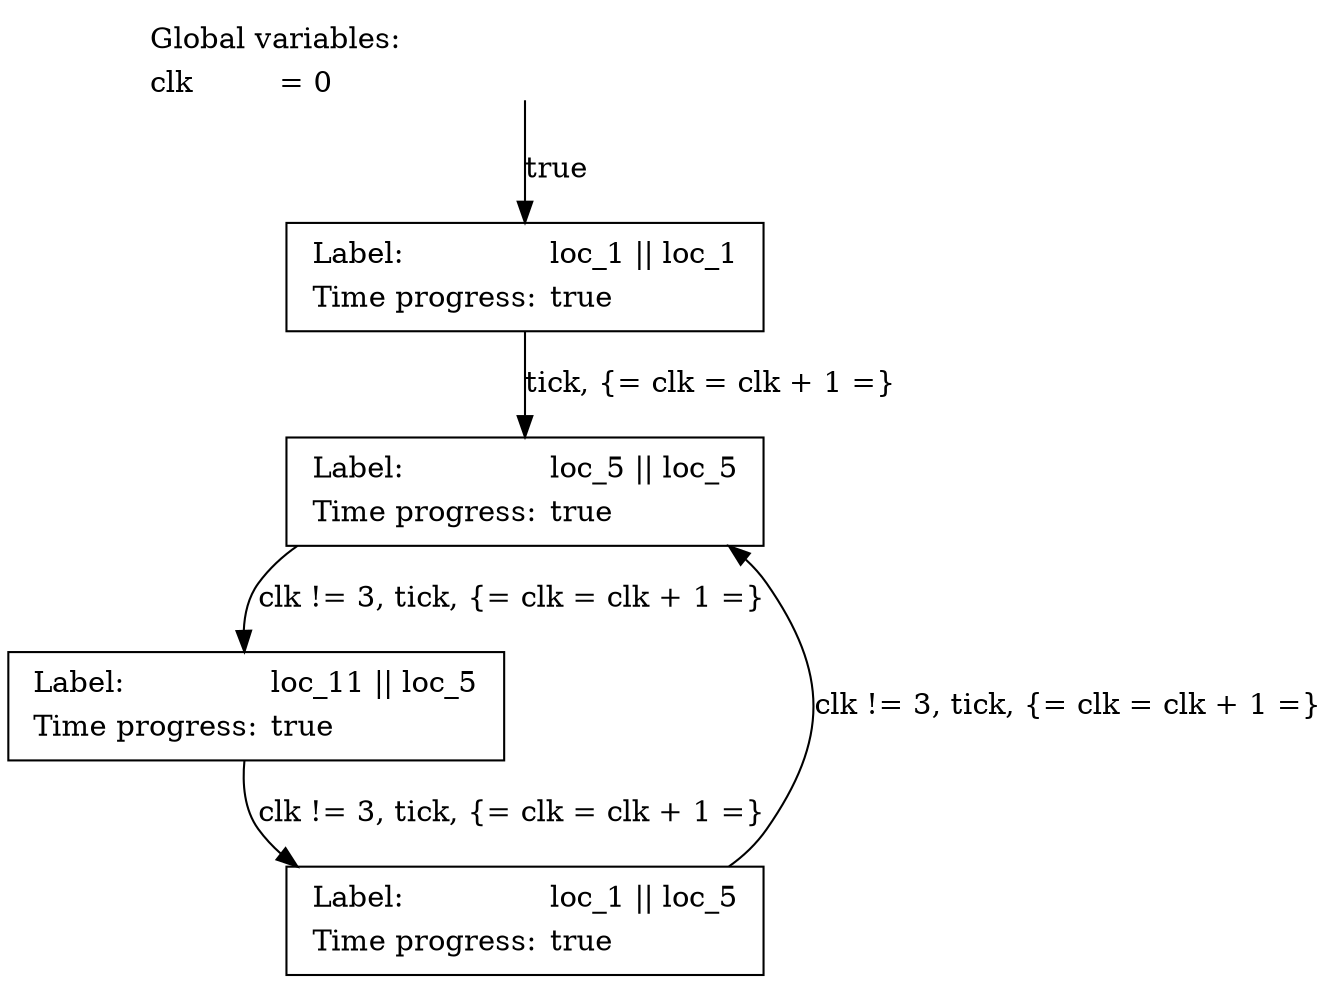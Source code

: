 digraph G {
	rankdir = TB;
	bgcolor = transparent;
	node [style = filled, fillcolor = white];
__global_vars__ [shape=plaintext, fillcolor="transparent", label=<<table border="0"><tr><td align="left" valign="top" colspan="2">Global variables:</td></tr><tr><td align="left" valign="top">clk</td><td align="left" valign="top" balign="left">= 0</td></tr></table>>];
	0 [shape=box, label=<<table border="0"><tr><td align="left" valign="top">Label:</td><td align="left" valign="top" balign="left">loc_1 || loc_1</td></tr><tr><td align="left" valign="top">Time progress:</td><td align="left" valign="top" balign="left">true</td></tr></table>>];
	1 [shape=box, label=<<table border="0"><tr><td align="left" valign="top">Label:</td><td align="left" valign="top" balign="left">loc_5 || loc_5</td></tr><tr><td align="left" valign="top">Time progress:</td><td align="left" valign="top" balign="left">true</td></tr></table>>];
	0 -> 1 [label=<tick, {= clk = clk + 1 =}<br align="left" />>];
	2 [shape=box, label=<<table border="0"><tr><td align="left" valign="top">Label:</td><td align="left" valign="top" balign="left">loc_11 || loc_5</td></tr><tr><td align="left" valign="top">Time progress:</td><td align="left" valign="top" balign="left">true</td></tr></table>>];
	1 -> 2 [label=<clk != 3, tick, {= clk = clk + 1 =}<br align="left" />>];
	3 [shape=box, label=<<table border="0"><tr><td align="left" valign="top">Label:</td><td align="left" valign="top" balign="left">loc_1 || loc_5</td></tr><tr><td align="left" valign="top">Time progress:</td><td align="left" valign="top" balign="left">true</td></tr></table>>];
	2 -> 3 [label=<clk != 3, tick, {= clk = clk + 1 =}<br align="left" />>];
	3 -> 1 [label=<clk != 3, tick, {= clk = clk + 1 =}<br align="left" />>];
	_____initial4 [shape=none, style=invisible, label=""];
	_____initial4 -> 0 [label=<true<br align="left" />>];

}
